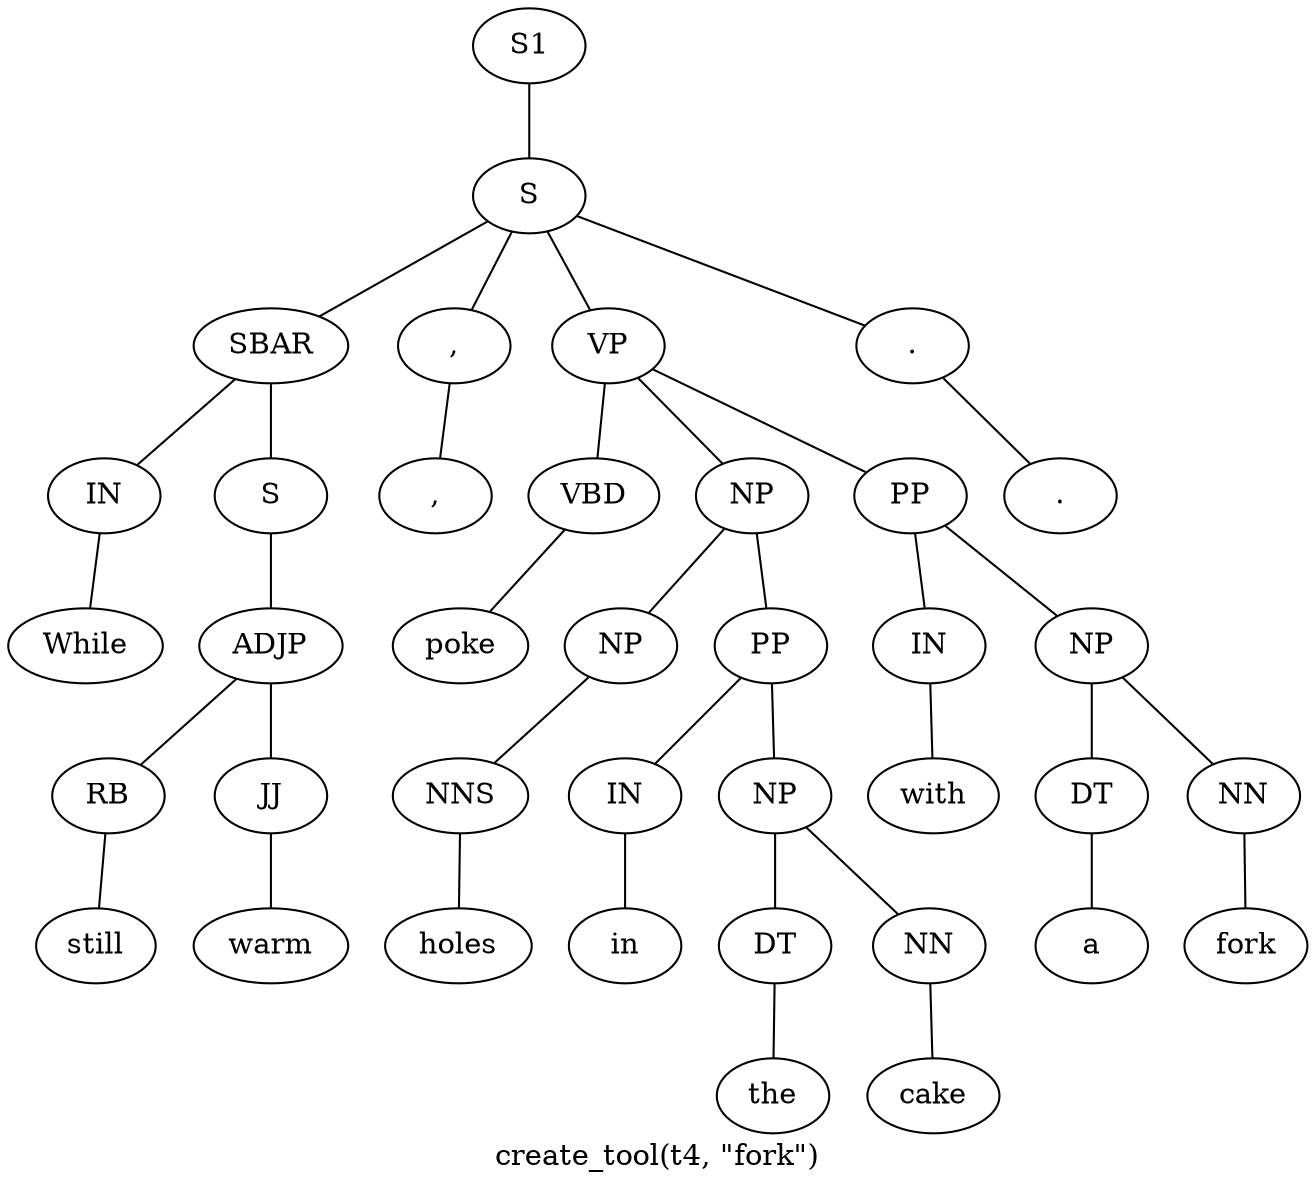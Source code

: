 graph SyntaxGraph {
	label = "create_tool(t4, \"fork\")";
	Node0 [label="S1"];
	Node1 [label="S"];
	Node2 [label="SBAR"];
	Node3 [label="IN"];
	Node4 [label="While"];
	Node5 [label="S"];
	Node6 [label="ADJP"];
	Node7 [label="RB"];
	Node8 [label="still"];
	Node9 [label="JJ"];
	Node10 [label="warm"];
	Node11 [label=","];
	Node12 [label=","];
	Node13 [label="VP"];
	Node14 [label="VBD"];
	Node15 [label="poke"];
	Node16 [label="NP"];
	Node17 [label="NP"];
	Node18 [label="NNS"];
	Node19 [label="holes"];
	Node20 [label="PP"];
	Node21 [label="IN"];
	Node22 [label="in"];
	Node23 [label="NP"];
	Node24 [label="DT"];
	Node25 [label="the"];
	Node26 [label="NN"];
	Node27 [label="cake"];
	Node28 [label="PP"];
	Node29 [label="IN"];
	Node30 [label="with"];
	Node31 [label="NP"];
	Node32 [label="DT"];
	Node33 [label="a"];
	Node34 [label="NN"];
	Node35 [label="fork"];
	Node36 [label="."];
	Node37 [label="."];

	Node0 -- Node1;
	Node1 -- Node2;
	Node1 -- Node11;
	Node1 -- Node13;
	Node1 -- Node36;
	Node2 -- Node3;
	Node2 -- Node5;
	Node3 -- Node4;
	Node5 -- Node6;
	Node6 -- Node7;
	Node6 -- Node9;
	Node7 -- Node8;
	Node9 -- Node10;
	Node11 -- Node12;
	Node13 -- Node14;
	Node13 -- Node16;
	Node13 -- Node28;
	Node14 -- Node15;
	Node16 -- Node17;
	Node16 -- Node20;
	Node17 -- Node18;
	Node18 -- Node19;
	Node20 -- Node21;
	Node20 -- Node23;
	Node21 -- Node22;
	Node23 -- Node24;
	Node23 -- Node26;
	Node24 -- Node25;
	Node26 -- Node27;
	Node28 -- Node29;
	Node28 -- Node31;
	Node29 -- Node30;
	Node31 -- Node32;
	Node31 -- Node34;
	Node32 -- Node33;
	Node34 -- Node35;
	Node36 -- Node37;
}